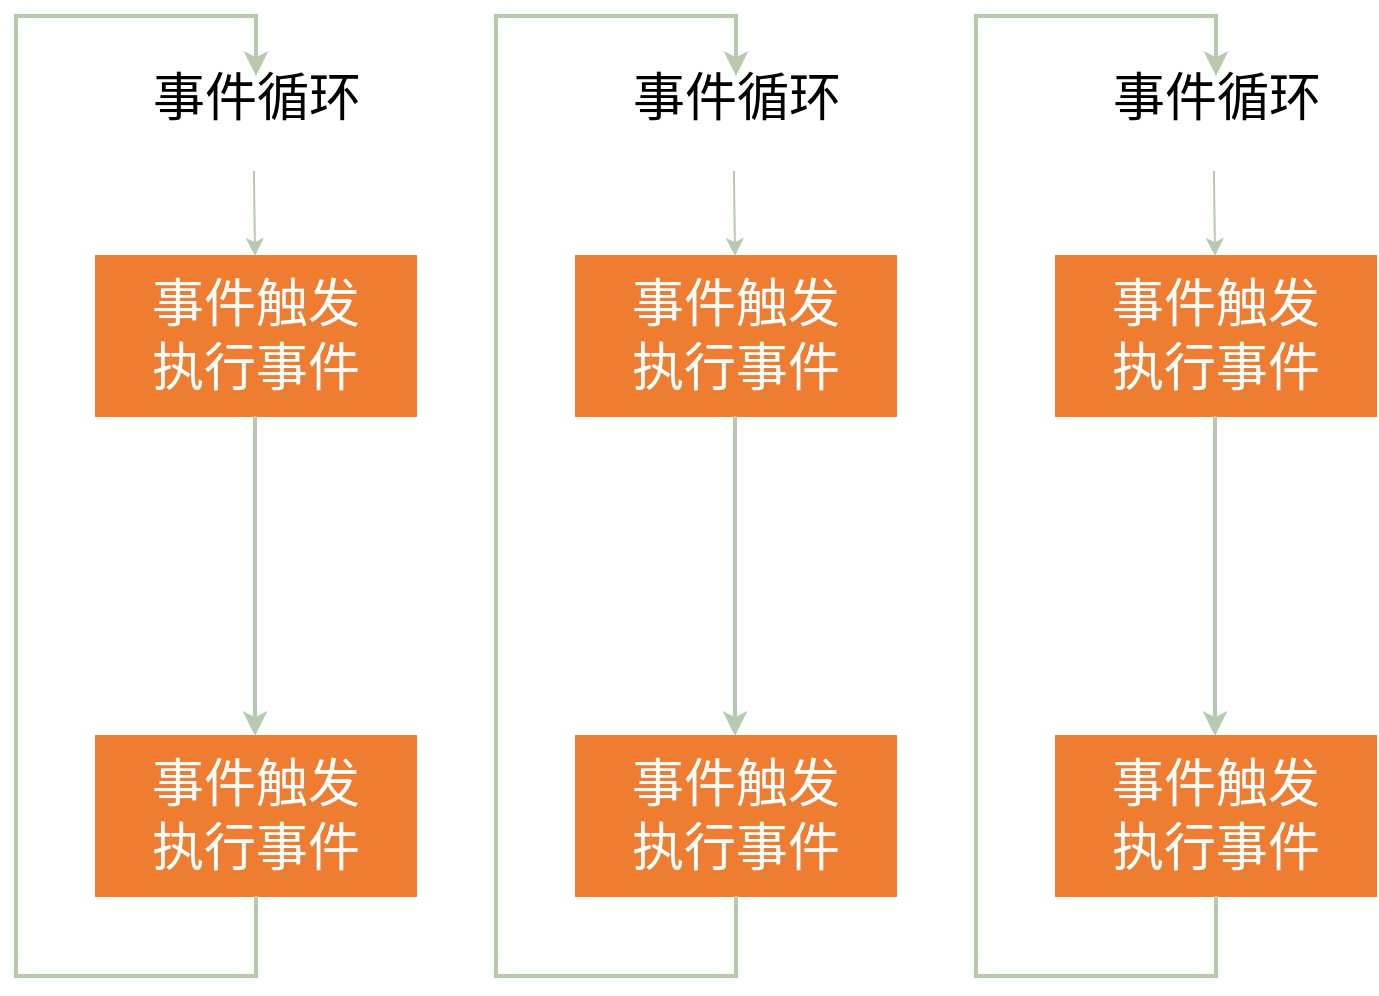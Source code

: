 <mxfile version="22.1.2" type="github" pages="2">
  <diagram name="第 1 页" id="Ihx0P2SWV2xgKwI4vrT0">
    <mxGraphModel dx="2074" dy="1121" grid="1" gridSize="10" guides="1" tooltips="1" connect="1" arrows="1" fold="1" page="1" pageScale="1" pageWidth="1169" pageHeight="827" math="0" shadow="0">
      <root>
        <mxCell id="0" />
        <mxCell id="1" parent="0" />
        <mxCell id="zmxux_Y4dBB7ZwkbodL2-1" value="&lt;span style=&quot;font-size: 26px;&quot;&gt;&lt;font style=&quot;font-size: 26px;&quot; color=&quot;#ffffff&quot;&gt;事件触发&lt;br&gt;执行事件&lt;/font&gt;&lt;/span&gt;" style="rounded=0;whiteSpace=wrap;html=1;fillColor=#EF7D31;strokeColor=#EF7D31;" vertex="1" parent="1">
          <mxGeometry x="120" y="360" width="160" height="80" as="geometry" />
        </mxCell>
        <mxCell id="zmxux_Y4dBB7ZwkbodL2-2" value="&lt;span style=&quot;font-size: 26px;&quot;&gt;&lt;font style=&quot;font-size: 26px;&quot; color=&quot;#ffffff&quot;&gt;事件触发&lt;br&gt;执行事件&lt;/font&gt;&lt;/span&gt;" style="rounded=0;whiteSpace=wrap;html=1;fillColor=#EF7D31;strokeColor=#EF7D31;" vertex="1" parent="1">
          <mxGeometry x="120" y="600" width="160" height="80" as="geometry" />
        </mxCell>
        <mxCell id="zmxux_Y4dBB7ZwkbodL2-3" value="&lt;span style=&quot;font-size: 26px;&quot;&gt;&lt;font style=&quot;font-size: 26px;&quot; color=&quot;#ffffff&quot;&gt;事件触发&lt;br&gt;执行事件&lt;/font&gt;&lt;/span&gt;" style="rounded=0;whiteSpace=wrap;html=1;fillColor=#EF7D31;strokeColor=#EF7D31;" vertex="1" parent="1">
          <mxGeometry x="360" y="360" width="160" height="80" as="geometry" />
        </mxCell>
        <mxCell id="zmxux_Y4dBB7ZwkbodL2-4" value="&lt;span style=&quot;font-size: 26px;&quot;&gt;&lt;font style=&quot;font-size: 26px;&quot; color=&quot;#ffffff&quot;&gt;事件触发&lt;br&gt;执行事件&lt;/font&gt;&lt;/span&gt;" style="rounded=0;whiteSpace=wrap;html=1;fillColor=#EF7D31;strokeColor=#EF7D31;" vertex="1" parent="1">
          <mxGeometry x="600" y="360" width="160" height="80" as="geometry" />
        </mxCell>
        <mxCell id="zmxux_Y4dBB7ZwkbodL2-5" value="&lt;span style=&quot;font-size: 26px;&quot;&gt;&lt;font style=&quot;font-size: 26px;&quot; color=&quot;#ffffff&quot;&gt;事件触发&lt;br&gt;执行事件&lt;/font&gt;&lt;/span&gt;" style="rounded=0;whiteSpace=wrap;html=1;fillColor=#EF7D31;strokeColor=#EF7D31;" vertex="1" parent="1">
          <mxGeometry x="600" y="600" width="160" height="80" as="geometry" />
        </mxCell>
        <mxCell id="zmxux_Y4dBB7ZwkbodL2-6" value="&lt;span style=&quot;font-size: 26px;&quot;&gt;&lt;font style=&quot;font-size: 26px;&quot; color=&quot;#ffffff&quot;&gt;事件触发&lt;br&gt;执行事件&lt;/font&gt;&lt;/span&gt;" style="rounded=0;whiteSpace=wrap;html=1;fillColor=#EF7D31;strokeColor=#EF7D31;" vertex="1" parent="1">
          <mxGeometry x="360" y="600" width="160" height="80" as="geometry" />
        </mxCell>
        <mxCell id="zmxux_Y4dBB7ZwkbodL2-9" value="" style="endArrow=classic;html=1;rounded=0;exitX=0.5;exitY=1;exitDx=0;exitDy=0;entryX=0.5;entryY=0;entryDx=0;entryDy=0;strokeColor=#B8CAAE;strokeWidth=2;" edge="1" parent="1">
          <mxGeometry width="50" height="50" relative="1" as="geometry">
            <mxPoint x="439.5" y="440" as="sourcePoint" />
            <mxPoint x="439.5" y="600" as="targetPoint" />
          </mxGeometry>
        </mxCell>
        <mxCell id="zmxux_Y4dBB7ZwkbodL2-11" value="" style="endArrow=classic;html=1;rounded=0;exitX=0.5;exitY=1;exitDx=0;exitDy=0;entryX=0.5;entryY=0;entryDx=0;entryDy=0;strokeColor=#B8CAAE;strokeWidth=2;" edge="1" parent="1">
          <mxGeometry width="50" height="50" relative="1" as="geometry">
            <mxPoint x="679.5" y="440" as="sourcePoint" />
            <mxPoint x="679.5" y="600" as="targetPoint" />
          </mxGeometry>
        </mxCell>
        <mxCell id="zmxux_Y4dBB7ZwkbodL2-12" value="" style="endArrow=classic;html=1;rounded=0;exitX=0.5;exitY=1;exitDx=0;exitDy=0;entryX=0.5;entryY=0;entryDx=0;entryDy=0;strokeColor=#B8CAAE;strokeWidth=2;" edge="1" parent="1">
          <mxGeometry width="50" height="50" relative="1" as="geometry">
            <mxPoint x="199.5" y="440" as="sourcePoint" />
            <mxPoint x="199.5" y="600" as="targetPoint" />
          </mxGeometry>
        </mxCell>
        <mxCell id="zmxux_Y4dBB7ZwkbodL2-13" value="" style="endArrow=classic;html=1;rounded=0;exitX=0.5;exitY=1;exitDx=0;exitDy=0;strokeColor=#B8CAAE;strokeWidth=2;" edge="1" parent="1" source="zmxux_Y4dBB7ZwkbodL2-2">
          <mxGeometry width="50" height="50" relative="1" as="geometry">
            <mxPoint x="240" y="750" as="sourcePoint" />
            <mxPoint x="200" y="270" as="targetPoint" />
            <Array as="points">
              <mxPoint x="200" y="720" />
              <mxPoint x="80" y="720" />
              <mxPoint x="80" y="240" />
              <mxPoint x="200" y="240" />
            </Array>
          </mxGeometry>
        </mxCell>
        <mxCell id="zmxux_Y4dBB7ZwkbodL2-15" value="&lt;p style=&quot;line-height: 120%;&quot;&gt;&lt;font style=&quot;font-size: 26px;&quot;&gt;事件循环&lt;/font&gt;&lt;/p&gt;" style="text;html=1;align=center;verticalAlign=middle;resizable=0;points=[];autosize=1;strokeColor=none;fillColor=none;" vertex="1" parent="1">
          <mxGeometry x="135" y="253" width="130" height="60" as="geometry" />
        </mxCell>
        <mxCell id="zmxux_Y4dBB7ZwkbodL2-18" value="" style="endArrow=classic;html=1;rounded=0;exitX=0.492;exitY=1.075;exitDx=0;exitDy=0;exitPerimeter=0;strokeColor=#B8CAAE;" edge="1" parent="1" source="zmxux_Y4dBB7ZwkbodL2-15">
          <mxGeometry width="50" height="50" relative="1" as="geometry">
            <mxPoint x="199.5" y="320" as="sourcePoint" />
            <mxPoint x="199.5" y="360" as="targetPoint" />
          </mxGeometry>
        </mxCell>
        <mxCell id="zmxux_Y4dBB7ZwkbodL2-20" value="" style="endArrow=classic;html=1;rounded=0;exitX=0.5;exitY=1;exitDx=0;exitDy=0;strokeColor=#B8CAAE;strokeWidth=2;" edge="1" parent="1">
          <mxGeometry width="50" height="50" relative="1" as="geometry">
            <mxPoint x="440" y="680" as="sourcePoint" />
            <mxPoint x="440" y="270" as="targetPoint" />
            <Array as="points">
              <mxPoint x="440" y="720" />
              <mxPoint x="320" y="720" />
              <mxPoint x="320" y="240" />
              <mxPoint x="440" y="240" />
            </Array>
          </mxGeometry>
        </mxCell>
        <mxCell id="zmxux_Y4dBB7ZwkbodL2-21" value="&lt;p style=&quot;line-height: 120%;&quot;&gt;&lt;font style=&quot;font-size: 26px;&quot;&gt;事件循环&lt;/font&gt;&lt;/p&gt;" style="text;html=1;align=center;verticalAlign=middle;resizable=0;points=[];autosize=1;strokeColor=none;fillColor=none;" vertex="1" parent="1">
          <mxGeometry x="375" y="253" width="130" height="60" as="geometry" />
        </mxCell>
        <mxCell id="zmxux_Y4dBB7ZwkbodL2-22" value="" style="endArrow=classic;html=1;rounded=0;exitX=0.492;exitY=1.075;exitDx=0;exitDy=0;exitPerimeter=0;strokeColor=#B8CAAE;" edge="1" parent="1" source="zmxux_Y4dBB7ZwkbodL2-21">
          <mxGeometry width="50" height="50" relative="1" as="geometry">
            <mxPoint x="439.5" y="320" as="sourcePoint" />
            <mxPoint x="439.5" y="360" as="targetPoint" />
          </mxGeometry>
        </mxCell>
        <mxCell id="zmxux_Y4dBB7ZwkbodL2-23" value="" style="endArrow=classic;html=1;rounded=0;exitX=0.5;exitY=1;exitDx=0;exitDy=0;strokeColor=#B8CAAE;strokeWidth=2;" edge="1" parent="1">
          <mxGeometry width="50" height="50" relative="1" as="geometry">
            <mxPoint x="680" y="680" as="sourcePoint" />
            <mxPoint x="680" y="270" as="targetPoint" />
            <Array as="points">
              <mxPoint x="680" y="720" />
              <mxPoint x="560" y="720" />
              <mxPoint x="560" y="240" />
              <mxPoint x="680" y="240" />
            </Array>
          </mxGeometry>
        </mxCell>
        <mxCell id="zmxux_Y4dBB7ZwkbodL2-24" value="&lt;p style=&quot;line-height: 120%;&quot;&gt;&lt;font style=&quot;font-size: 26px;&quot;&gt;事件循环&lt;/font&gt;&lt;/p&gt;" style="text;html=1;align=center;verticalAlign=middle;resizable=0;points=[];autosize=1;strokeColor=none;fillColor=none;" vertex="1" parent="1">
          <mxGeometry x="615" y="253" width="130" height="60" as="geometry" />
        </mxCell>
        <mxCell id="zmxux_Y4dBB7ZwkbodL2-25" value="" style="endArrow=classic;html=1;rounded=0;exitX=0.492;exitY=1.075;exitDx=0;exitDy=0;exitPerimeter=0;strokeColor=#B8CAAE;" edge="1" parent="1" source="zmxux_Y4dBB7ZwkbodL2-24">
          <mxGeometry width="50" height="50" relative="1" as="geometry">
            <mxPoint x="679.5" y="320" as="sourcePoint" />
            <mxPoint x="679.5" y="360" as="targetPoint" />
          </mxGeometry>
        </mxCell>
      </root>
    </mxGraphModel>
  </diagram>
  <diagram id="_g9TrDihs8L3n8dFIb_W" name="第 2 页">
    <mxGraphModel dx="2074" dy="1121" grid="1" gridSize="10" guides="1" tooltips="1" connect="1" arrows="1" fold="1" page="1" pageScale="1" pageWidth="1169" pageHeight="827" math="0" shadow="0">
      <root>
        <mxCell id="0" />
        <mxCell id="1" parent="0" />
        <mxCell id="FcNsKvqCmcVXWMOmH7gl-2" value="&lt;font color=&quot;#ffffff&quot; style=&quot;font-size: 26px;&quot;&gt;超时事件A&lt;br&gt;触发&lt;/font&gt;" style="rounded=0;whiteSpace=wrap;html=1;fillColor=#EF7D31;strokeColor=#EF7D31;" vertex="1" parent="1">
          <mxGeometry x="240" y="540" width="160" height="120" as="geometry" />
        </mxCell>
        <mxCell id="FcNsKvqCmcVXWMOmH7gl-3" value="&lt;font color=&quot;#ffffff&quot; style=&quot;font-size: 26px;&quot;&gt;事件触发&lt;/font&gt;" style="rounded=0;whiteSpace=wrap;html=1;fillColor=#EF7D31;strokeColor=#EF7D31;" vertex="1" parent="1">
          <mxGeometry x="240" y="300" width="160" height="40" as="geometry" />
        </mxCell>
        <mxCell id="FcNsKvqCmcVXWMOmH7gl-9" style="edgeStyle=orthogonalEdgeStyle;rounded=0;orthogonalLoop=1;jettySize=auto;html=1;entryX=0.5;entryY=0;entryDx=0;entryDy=0;strokeWidth=2;strokeColor=#B8CAAE;" edge="1" parent="1" source="FcNsKvqCmcVXWMOmH7gl-4" target="FcNsKvqCmcVXWMOmH7gl-3">
          <mxGeometry relative="1" as="geometry" />
        </mxCell>
        <mxCell id="FcNsKvqCmcVXWMOmH7gl-4" value="&lt;font color=&quot;#ffffff&quot; style=&quot;font-size: 26px;&quot;&gt;事件触发&lt;/font&gt;" style="rounded=0;whiteSpace=wrap;html=1;fillColor=#EF7D31;strokeColor=#EF7D31;" vertex="1" parent="1">
          <mxGeometry x="240" y="180" width="160" height="40" as="geometry" />
        </mxCell>
        <mxCell id="FcNsKvqCmcVXWMOmH7gl-5" value="" style="endArrow=classic;html=1;rounded=0;exitX=0.5;exitY=1;exitDx=0;exitDy=0;entryX=0.5;entryY=0;entryDx=0;entryDy=0;strokeColor=#B8CAAE;strokeWidth=2;" edge="1" parent="1" source="FcNsKvqCmcVXWMOmH7gl-3" target="FcNsKvqCmcVXWMOmH7gl-2">
          <mxGeometry width="50" height="50" relative="1" as="geometry">
            <mxPoint x="320" y="480" as="sourcePoint" />
            <mxPoint x="370" y="430" as="targetPoint" />
          </mxGeometry>
        </mxCell>
        <mxCell id="FcNsKvqCmcVXWMOmH7gl-6" value="" style="endArrow=classic;html=1;rounded=0;exitX=0.5;exitY=1;exitDx=0;exitDy=0;strokeWidth=2;strokeColor=#B8CAAE;" edge="1" parent="1" source="FcNsKvqCmcVXWMOmH7gl-2">
          <mxGeometry width="50" height="50" relative="1" as="geometry">
            <mxPoint x="330" y="720" as="sourcePoint" />
            <mxPoint x="320" y="80" as="targetPoint" />
            <Array as="points">
              <mxPoint x="320" y="700" />
              <mxPoint x="200" y="700" />
              <mxPoint x="200" y="60" />
              <mxPoint x="320" y="60" />
            </Array>
          </mxGeometry>
        </mxCell>
        <mxCell id="FcNsKvqCmcVXWMOmH7gl-8" value="" style="edgeStyle=orthogonalEdgeStyle;rounded=0;orthogonalLoop=1;jettySize=auto;html=1;strokeColor=#B8CAAE;strokeWidth=2;" edge="1" parent="1" source="FcNsKvqCmcVXWMOmH7gl-7" target="FcNsKvqCmcVXWMOmH7gl-4">
          <mxGeometry relative="1" as="geometry" />
        </mxCell>
        <mxCell id="FcNsKvqCmcVXWMOmH7gl-7" value="&lt;font style=&quot;font-size: 26px;&quot;&gt;事件循环&lt;/font&gt;" style="text;html=1;align=center;verticalAlign=middle;resizable=0;points=[];autosize=1;strokeColor=none;fillColor=none;" vertex="1" parent="1">
          <mxGeometry x="255" y="75" width="130" height="40" as="geometry" />
        </mxCell>
        <mxCell id="FcNsKvqCmcVXWMOmH7gl-10" value="&lt;font color=&quot;#ffffff&quot; style=&quot;font-size: 26px;&quot;&gt;线程池处&lt;br&gt;理事件&lt;/font&gt;" style="ellipse;whiteSpace=wrap;html=1;aspect=fixed;fillColor=#5B9BD5;strokeColor=#5B9BD5;" vertex="1" parent="1">
          <mxGeometry x="750" y="130" width="240" height="240" as="geometry" />
        </mxCell>
        <mxCell id="FcNsKvqCmcVXWMOmH7gl-16" style="edgeStyle=orthogonalEdgeStyle;rounded=0;orthogonalLoop=1;jettySize=auto;html=1;exitX=0;exitY=0.5;exitDx=0;exitDy=0;strokeWidth=2;" edge="1" parent="1" source="FcNsKvqCmcVXWMOmH7gl-11">
          <mxGeometry relative="1" as="geometry">
            <mxPoint x="400" y="594.5" as="targetPoint" />
            <mxPoint x="660" y="594.5" as="sourcePoint" />
          </mxGeometry>
        </mxCell>
        <mxCell id="FcNsKvqCmcVXWMOmH7gl-11" value="&lt;font color=&quot;#ffffff&quot; style=&quot;font-size: 26px;&quot;&gt;事件操作队列&lt;/font&gt;" style="rounded=0;whiteSpace=wrap;html=1;fillColor=#000000;" vertex="1" parent="1">
          <mxGeometry x="670" y="560" width="420" height="70" as="geometry" />
        </mxCell>
        <mxCell id="FcNsKvqCmcVXWMOmH7gl-12" value="" style="endArrow=classic;html=1;rounded=0;exitX=0.5;exitY=1;exitDx=0;exitDy=0;strokeWidth=2;" edge="1" parent="1" source="FcNsKvqCmcVXWMOmH7gl-10">
          <mxGeometry width="50" height="50" relative="1" as="geometry">
            <mxPoint x="869.5" y="370" as="sourcePoint" />
            <mxPoint x="870" y="560" as="targetPoint" />
          </mxGeometry>
        </mxCell>
        <mxCell id="FcNsKvqCmcVXWMOmH7gl-13" value="" style="endArrow=classic;html=1;rounded=0;exitX=1;exitY=0.5;exitDx=0;exitDy=0;entryX=-0.004;entryY=0.538;entryDx=0;entryDy=0;entryPerimeter=0;strokeWidth=2;" edge="1" parent="1" source="FcNsKvqCmcVXWMOmH7gl-4" target="FcNsKvqCmcVXWMOmH7gl-10">
          <mxGeometry width="50" height="50" relative="1" as="geometry">
            <mxPoint x="820" y="490" as="sourcePoint" />
            <mxPoint x="740" y="260" as="targetPoint" />
          </mxGeometry>
        </mxCell>
        <mxCell id="FcNsKvqCmcVXWMOmH7gl-14" value="" style="endArrow=classic;html=1;rounded=0;exitX=1;exitY=0.5;exitDx=0;exitDy=0;strokeWidth=2;" edge="1" parent="1" source="FcNsKvqCmcVXWMOmH7gl-3">
          <mxGeometry width="50" height="50" relative="1" as="geometry">
            <mxPoint x="410" y="210" as="sourcePoint" />
            <mxPoint x="750" y="260" as="targetPoint" />
          </mxGeometry>
        </mxCell>
      </root>
    </mxGraphModel>
  </diagram>
</mxfile>
